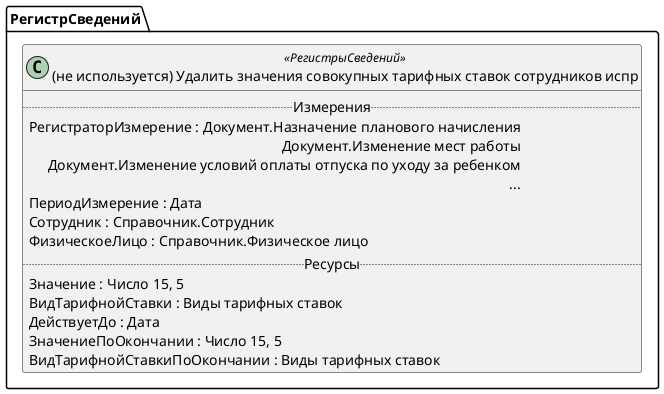 ﻿@startuml УдалитьЗначенияСовокупныхТарифныхСтавокСотрудниковИспр
'!include templates.wsd
'..\include templates.wsd
class РегистрСведений.УдалитьЗначенияСовокупныхТарифныхСтавокСотрудниковИспр as "(не используется) Удалить значения совокупных тарифных ставок сотрудников испр" <<РегистрыСведений>>
{
..Измерения..
РегистраторИзмерение : Документ.Назначение планового начисления\rДокумент.Изменение мест работы\rДокумент.Изменение условий оплаты отпуска по уходу за ребенком\r...
ПериодИзмерение : Дата
Сотрудник : Справочник.Сотрудник
ФизическоеЛицо : Справочник.Физическое лицо
..Ресурсы..
Значение : Число 15, 5
ВидТарифнойСтавки : Виды тарифных ставок
ДействуетДо : Дата
ЗначениеПоОкончании : Число 15, 5
ВидТарифнойСтавкиПоОкончании : Виды тарифных ставок
}
@enduml
